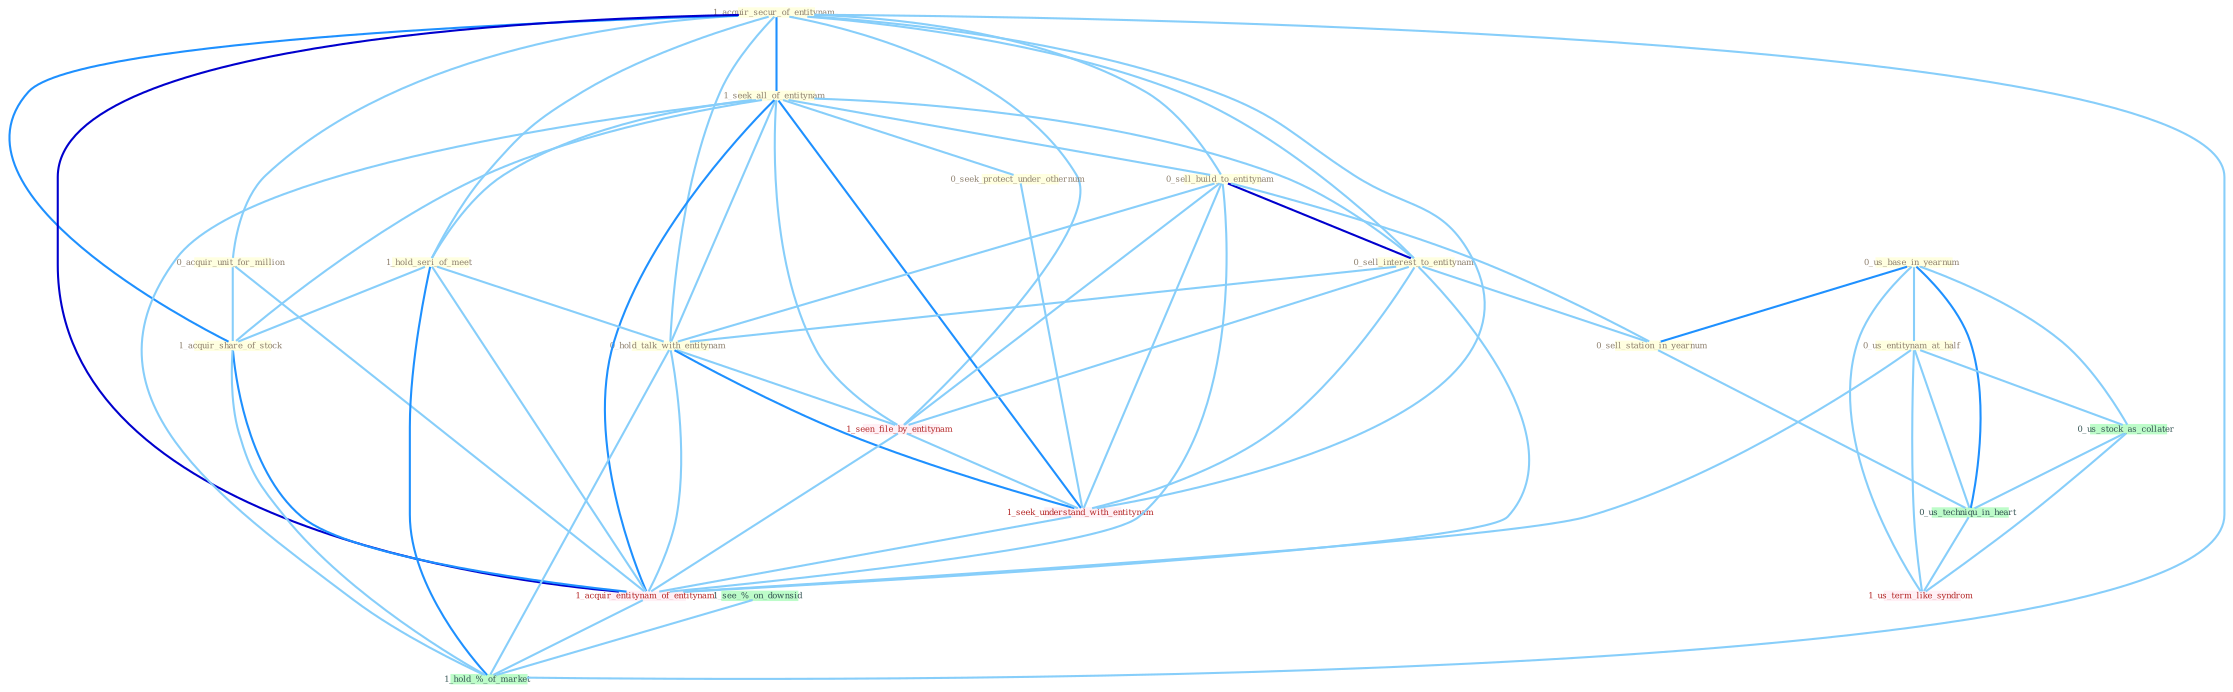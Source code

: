 Graph G{ 
    node
    [shape=polygon,style=filled,width=.5,height=.06,color="#BDFCC9",fixedsize=true,fontsize=4,
    fontcolor="#2f4f4f"];
    {node
    [color="#ffffe0", fontcolor="#8b7d6b"] "1_acquir_secur_of_entitynam " "0_us_base_in_yearnum " "1_seek_all_of_entitynam " "0_us_entitynam_at_half " "0_seek_protect_under_othernum " "0_acquir_unit_for_million " "1_hold_seri_of_meet " "0_sell_build_to_entitynam " "1_acquir_share_of_stock " "0_sell_interest_to_entitynam " "0_hold_talk_with_entitynam " "0_sell_station_in_yearnum "}
{node [color="#fff0f5", fontcolor="#b22222"] "1_seen_file_by_entitynam " "1_seek_understand_with_entitynam " "1_acquir_entitynam_of_entitynam " "1_us_term_like_syndrom "}
edge [color="#B0E2FF"];

	"1_acquir_secur_of_entitynam " -- "1_seek_all_of_entitynam " [w="2", color="#1e90ff" , len=0.8];
	"1_acquir_secur_of_entitynam " -- "0_acquir_unit_for_million " [w="1", color="#87cefa" ];
	"1_acquir_secur_of_entitynam " -- "1_hold_seri_of_meet " [w="1", color="#87cefa" ];
	"1_acquir_secur_of_entitynam " -- "0_sell_build_to_entitynam " [w="1", color="#87cefa" ];
	"1_acquir_secur_of_entitynam " -- "1_acquir_share_of_stock " [w="2", color="#1e90ff" , len=0.8];
	"1_acquir_secur_of_entitynam " -- "0_sell_interest_to_entitynam " [w="1", color="#87cefa" ];
	"1_acquir_secur_of_entitynam " -- "0_hold_talk_with_entitynam " [w="1", color="#87cefa" ];
	"1_acquir_secur_of_entitynam " -- "1_seen_file_by_entitynam " [w="1", color="#87cefa" ];
	"1_acquir_secur_of_entitynam " -- "1_seek_understand_with_entitynam " [w="1", color="#87cefa" ];
	"1_acquir_secur_of_entitynam " -- "1_acquir_entitynam_of_entitynam " [w="3", color="#0000cd" , len=0.6];
	"1_acquir_secur_of_entitynam " -- "1_hold_%_of_market " [w="1", color="#87cefa" ];
	"0_us_base_in_yearnum " -- "0_us_entitynam_at_half " [w="1", color="#87cefa" ];
	"0_us_base_in_yearnum " -- "0_sell_station_in_yearnum " [w="2", color="#1e90ff" , len=0.8];
	"0_us_base_in_yearnum " -- "0_us_stock_as_collater " [w="1", color="#87cefa" ];
	"0_us_base_in_yearnum " -- "0_us_techniqu_in_heart " [w="2", color="#1e90ff" , len=0.8];
	"0_us_base_in_yearnum " -- "1_us_term_like_syndrom " [w="1", color="#87cefa" ];
	"1_seek_all_of_entitynam " -- "0_seek_protect_under_othernum " [w="1", color="#87cefa" ];
	"1_seek_all_of_entitynam " -- "1_hold_seri_of_meet " [w="1", color="#87cefa" ];
	"1_seek_all_of_entitynam " -- "0_sell_build_to_entitynam " [w="1", color="#87cefa" ];
	"1_seek_all_of_entitynam " -- "1_acquir_share_of_stock " [w="1", color="#87cefa" ];
	"1_seek_all_of_entitynam " -- "0_sell_interest_to_entitynam " [w="1", color="#87cefa" ];
	"1_seek_all_of_entitynam " -- "0_hold_talk_with_entitynam " [w="1", color="#87cefa" ];
	"1_seek_all_of_entitynam " -- "1_seen_file_by_entitynam " [w="1", color="#87cefa" ];
	"1_seek_all_of_entitynam " -- "1_seek_understand_with_entitynam " [w="2", color="#1e90ff" , len=0.8];
	"1_seek_all_of_entitynam " -- "1_acquir_entitynam_of_entitynam " [w="2", color="#1e90ff" , len=0.8];
	"1_seek_all_of_entitynam " -- "1_hold_%_of_market " [w="1", color="#87cefa" ];
	"0_us_entitynam_at_half " -- "0_us_stock_as_collater " [w="1", color="#87cefa" ];
	"0_us_entitynam_at_half " -- "1_acquir_entitynam_of_entitynam " [w="1", color="#87cefa" ];
	"0_us_entitynam_at_half " -- "0_us_techniqu_in_heart " [w="1", color="#87cefa" ];
	"0_us_entitynam_at_half " -- "1_us_term_like_syndrom " [w="1", color="#87cefa" ];
	"0_seek_protect_under_othernum " -- "1_seek_understand_with_entitynam " [w="1", color="#87cefa" ];
	"0_acquir_unit_for_million " -- "1_acquir_share_of_stock " [w="1", color="#87cefa" ];
	"0_acquir_unit_for_million " -- "1_acquir_entitynam_of_entitynam " [w="1", color="#87cefa" ];
	"1_hold_seri_of_meet " -- "1_acquir_share_of_stock " [w="1", color="#87cefa" ];
	"1_hold_seri_of_meet " -- "0_hold_talk_with_entitynam " [w="1", color="#87cefa" ];
	"1_hold_seri_of_meet " -- "1_acquir_entitynam_of_entitynam " [w="1", color="#87cefa" ];
	"1_hold_seri_of_meet " -- "1_hold_%_of_market " [w="2", color="#1e90ff" , len=0.8];
	"0_sell_build_to_entitynam " -- "0_sell_interest_to_entitynam " [w="3", color="#0000cd" , len=0.6];
	"0_sell_build_to_entitynam " -- "0_hold_talk_with_entitynam " [w="1", color="#87cefa" ];
	"0_sell_build_to_entitynam " -- "0_sell_station_in_yearnum " [w="1", color="#87cefa" ];
	"0_sell_build_to_entitynam " -- "1_seen_file_by_entitynam " [w="1", color="#87cefa" ];
	"0_sell_build_to_entitynam " -- "1_seek_understand_with_entitynam " [w="1", color="#87cefa" ];
	"0_sell_build_to_entitynam " -- "1_acquir_entitynam_of_entitynam " [w="1", color="#87cefa" ];
	"1_acquir_share_of_stock " -- "1_acquir_entitynam_of_entitynam " [w="2", color="#1e90ff" , len=0.8];
	"1_acquir_share_of_stock " -- "1_hold_%_of_market " [w="1", color="#87cefa" ];
	"0_sell_interest_to_entitynam " -- "0_hold_talk_with_entitynam " [w="1", color="#87cefa" ];
	"0_sell_interest_to_entitynam " -- "0_sell_station_in_yearnum " [w="1", color="#87cefa" ];
	"0_sell_interest_to_entitynam " -- "1_seen_file_by_entitynam " [w="1", color="#87cefa" ];
	"0_sell_interest_to_entitynam " -- "1_seek_understand_with_entitynam " [w="1", color="#87cefa" ];
	"0_sell_interest_to_entitynam " -- "1_acquir_entitynam_of_entitynam " [w="1", color="#87cefa" ];
	"0_hold_talk_with_entitynam " -- "1_seen_file_by_entitynam " [w="1", color="#87cefa" ];
	"0_hold_talk_with_entitynam " -- "1_seek_understand_with_entitynam " [w="2", color="#1e90ff" , len=0.8];
	"0_hold_talk_with_entitynam " -- "1_acquir_entitynam_of_entitynam " [w="1", color="#87cefa" ];
	"0_hold_talk_with_entitynam " -- "1_hold_%_of_market " [w="1", color="#87cefa" ];
	"0_sell_station_in_yearnum " -- "0_us_techniqu_in_heart " [w="1", color="#87cefa" ];
	"1_seen_file_by_entitynam " -- "1_seek_understand_with_entitynam " [w="1", color="#87cefa" ];
	"1_seen_file_by_entitynam " -- "1_acquir_entitynam_of_entitynam " [w="1", color="#87cefa" ];
	"0_us_stock_as_collater " -- "0_us_techniqu_in_heart " [w="1", color="#87cefa" ];
	"0_us_stock_as_collater " -- "1_us_term_like_syndrom " [w="1", color="#87cefa" ];
	"1_seek_understand_with_entitynam " -- "1_acquir_entitynam_of_entitynam " [w="1", color="#87cefa" ];
	"1_acquir_entitynam_of_entitynam " -- "1_hold_%_of_market " [w="1", color="#87cefa" ];
	"0_us_techniqu_in_heart " -- "1_us_term_like_syndrom " [w="1", color="#87cefa" ];
	"1_see_%_on_downsid " -- "1_hold_%_of_market " [w="1", color="#87cefa" ];
}